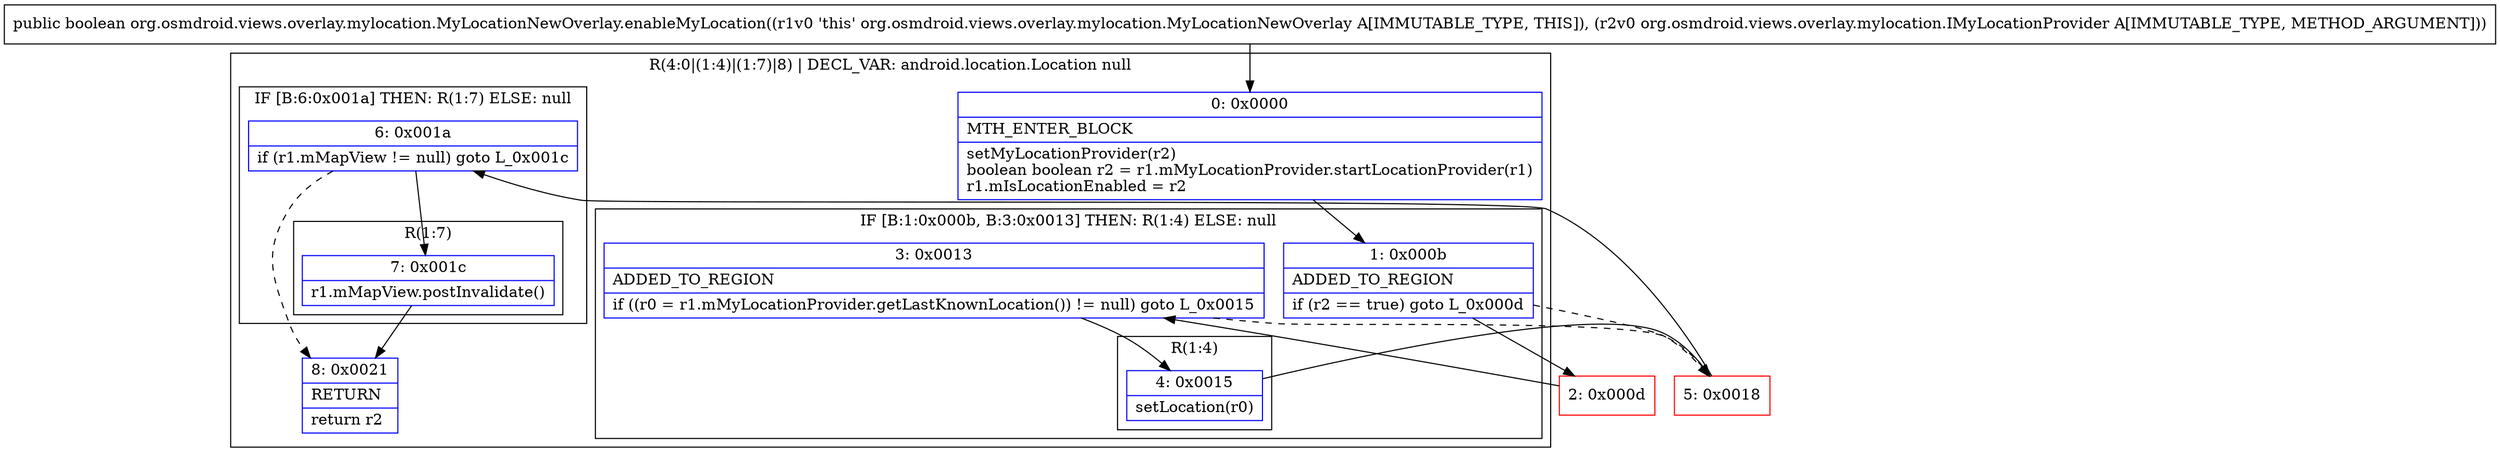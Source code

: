 digraph "CFG fororg.osmdroid.views.overlay.mylocation.MyLocationNewOverlay.enableMyLocation(Lorg\/osmdroid\/views\/overlay\/mylocation\/IMyLocationProvider;)Z" {
subgraph cluster_Region_256072254 {
label = "R(4:0|(1:4)|(1:7)|8) | DECL_VAR: android.location.Location null\l";
node [shape=record,color=blue];
Node_0 [shape=record,label="{0\:\ 0x0000|MTH_ENTER_BLOCK\l|setMyLocationProvider(r2)\lboolean boolean r2 = r1.mMyLocationProvider.startLocationProvider(r1)\lr1.mIsLocationEnabled = r2\l}"];
subgraph cluster_IfRegion_179618906 {
label = "IF [B:1:0x000b, B:3:0x0013] THEN: R(1:4) ELSE: null";
node [shape=record,color=blue];
Node_1 [shape=record,label="{1\:\ 0x000b|ADDED_TO_REGION\l|if (r2 == true) goto L_0x000d\l}"];
Node_3 [shape=record,label="{3\:\ 0x0013|ADDED_TO_REGION\l|if ((r0 = r1.mMyLocationProvider.getLastKnownLocation()) != null) goto L_0x0015\l}"];
subgraph cluster_Region_1399288610 {
label = "R(1:4)";
node [shape=record,color=blue];
Node_4 [shape=record,label="{4\:\ 0x0015|setLocation(r0)\l}"];
}
}
subgraph cluster_IfRegion_595991912 {
label = "IF [B:6:0x001a] THEN: R(1:7) ELSE: null";
node [shape=record,color=blue];
Node_6 [shape=record,label="{6\:\ 0x001a|if (r1.mMapView != null) goto L_0x001c\l}"];
subgraph cluster_Region_110486862 {
label = "R(1:7)";
node [shape=record,color=blue];
Node_7 [shape=record,label="{7\:\ 0x001c|r1.mMapView.postInvalidate()\l}"];
}
}
Node_8 [shape=record,label="{8\:\ 0x0021|RETURN\l|return r2\l}"];
}
Node_2 [shape=record,color=red,label="{2\:\ 0x000d}"];
Node_5 [shape=record,color=red,label="{5\:\ 0x0018}"];
MethodNode[shape=record,label="{public boolean org.osmdroid.views.overlay.mylocation.MyLocationNewOverlay.enableMyLocation((r1v0 'this' org.osmdroid.views.overlay.mylocation.MyLocationNewOverlay A[IMMUTABLE_TYPE, THIS]), (r2v0 org.osmdroid.views.overlay.mylocation.IMyLocationProvider A[IMMUTABLE_TYPE, METHOD_ARGUMENT])) }"];
MethodNode -> Node_0;
Node_0 -> Node_1;
Node_1 -> Node_2;
Node_1 -> Node_5[style=dashed];
Node_3 -> Node_4;
Node_3 -> Node_5[style=dashed];
Node_4 -> Node_5;
Node_6 -> Node_7;
Node_6 -> Node_8[style=dashed];
Node_7 -> Node_8;
Node_2 -> Node_3;
Node_5 -> Node_6;
}

